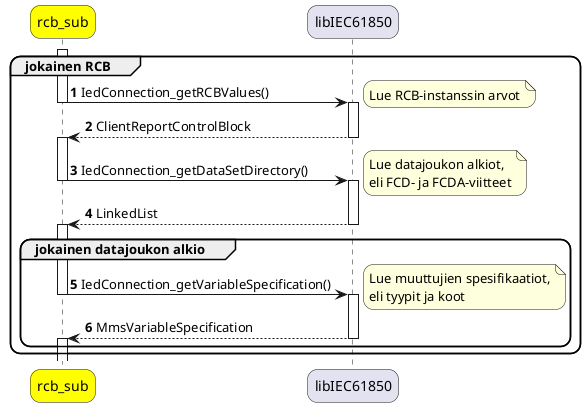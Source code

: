 @startuml
autonumber

skinparam roundcorner 20

participant "rcb_sub" as rcbsub #Yellow
participant "libIEC61850" as libiec

group jokainen RCB
	activate rcbsub
	rcbsub -> libiec : IedConnection_getRCBValues()
	deactivate rcbsub
	activate libiec
	note right
		Lue RCB-instanssin arvot
	end note
	libiec --> rcbsub : ClientReportControlBlock
	deactivate libiec
	activate rcbsub
	rcbsub -> libiec : IedConnection_getDataSetDirectory()
	deactivate rcbsub
	activate libiec
	note right
		Lue datajoukon alkiot,
		eli FCD- ja FCDA-viitteet
	end note
	libiec --> rcbsub : LinkedList
	deactivate libiec
	activate rcbsub
	group jokainen datajoukon alkio
		rcbsub -> libiec : IedConnection_getVariableSpecification()
		deactivate rcbsub
		activate libiec
		note right
			Lue muuttujien spesifikaatiot,
			eli tyypit ja koot
		end note
		libiec --> rcbsub : MmsVariableSpecification
		deactivate libiec
		activate rcbsub
	end group
end group
@enduml
